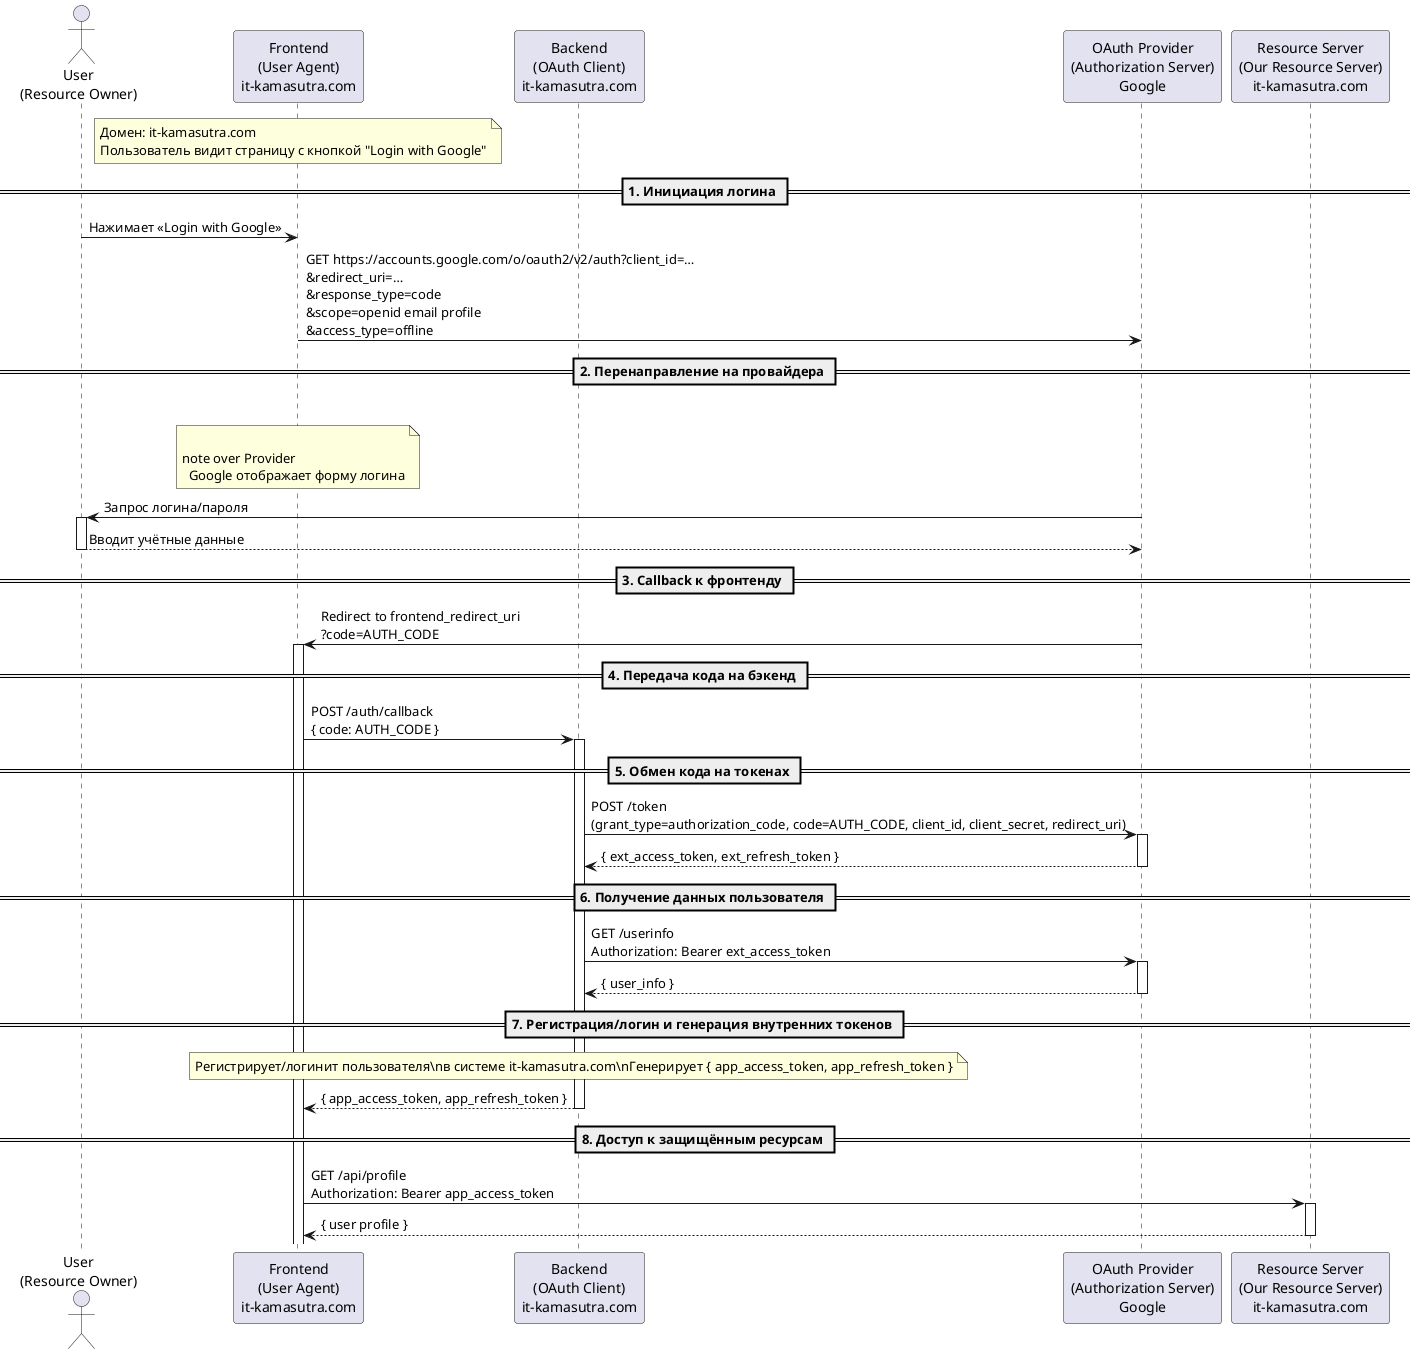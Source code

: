 @startuml
actor "User\n(Resource Owner)" as User
participant "Frontend\n(User Agent)\nit-kamasutra.com" as Frontend
participant "Backend\n(OAuth Client)\nit-kamasutra.com" as Backend
participant "OAuth Provider\n(Authorization Server)\nGoogle" as Provider
participant "Resource Server\n(Our Resource Server)\nit-kamasutra.com" as ResourceServer

note over Frontend
  Домен: it-kamasutra.com
  Пользователь видит страницу с кнопкой "Login with Google"
end note

== 1. Инициация логина ==

  User -> Frontend : Нажимает «Login with Google»
  Frontend -> Provider : GET https://accounts.google.com/o/oauth2/v2/auth?client_id=…\n&redirect_uri=…\n&response_type=code\n&scope=openid email profile\n&access_type=offline


== 2. Перенаправление на провайдера ==
alt Direct by Frontend
  note over Frontend

note over Provider
  Google отображает форму логина
end note

Provider -> User : Запрос логина/пароля
activate User
User --> Provider : Вводит учётные данные
deactivate User

== 3. Callback к фронтенду ==
Provider -> Frontend : Redirect to frontend_redirect_uri\n?code=AUTH_CODE
activate Frontend

== 4. Передача кода на бэкенд ==
Frontend -> Backend : POST /auth/callback\n{ code: AUTH_CODE }
activate Backend

== 5. Обмен кода на токенах ==
Backend -> Provider : POST /token\n(grant_type=authorization_code, code=AUTH_CODE, client_id, client_secret, redirect_uri)
activate Provider
Provider --> Backend : { ext_access_token, ext_refresh_token }
deactivate Provider

== 6. Получение данных пользователя ==
Backend -> Provider : GET /userinfo\nAuthorization: Bearer ext_access_token
activate Provider
Provider --> Backend : { user_info }
deactivate Provider

== 7. Регистрация/логин и генерация внутренних токенов ==
note over Backend
  Регистрирует/логинит пользователя\nв системе it-kamasutra.com\nГенерирует { app_access_token, app_refresh_token }
end note
Backend --> Frontend : { app_access_token, app_refresh_token }
deactivate Backend

== 8. Доступ к защищённым ресурсам ==
Frontend -> ResourceServer : GET /api/profile\nAuthorization: Bearer app_access_token
activate ResourceServer
ResourceServer --> Frontend : { user profile }
deactivate ResourceServer
@enduml
